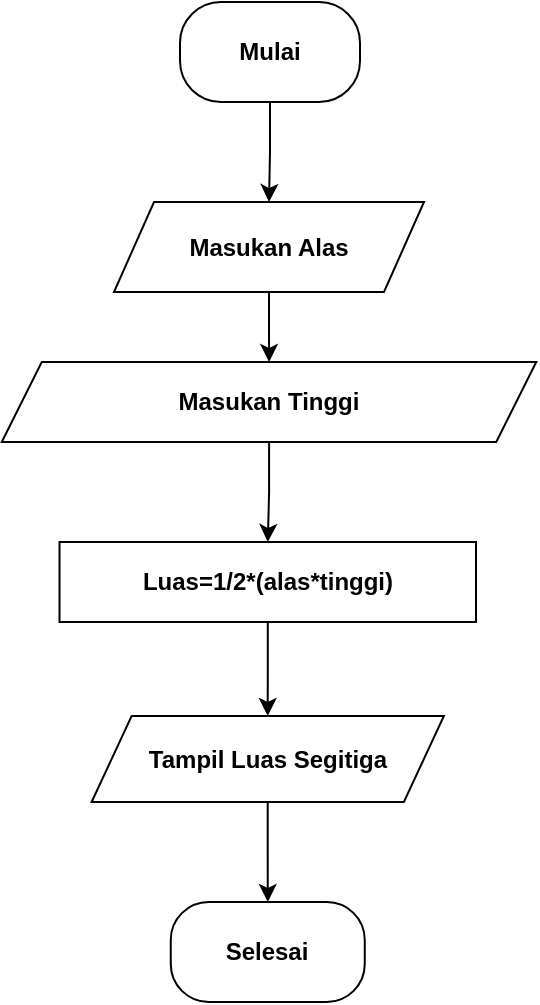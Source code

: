 <mxfile version="22.0.8" type="github">
  <diagram id="C5RBs43oDa-KdzZeNtuy" name="Page-1">
    <mxGraphModel dx="794" dy="456" grid="1" gridSize="10" guides="1" tooltips="1" connect="1" arrows="1" fold="1" page="1" pageScale="1" pageWidth="827" pageHeight="1169" math="0" shadow="0">
      <root>
        <mxCell id="WIyWlLk6GJQsqaUBKTNV-0" />
        <mxCell id="WIyWlLk6GJQsqaUBKTNV-1" parent="WIyWlLk6GJQsqaUBKTNV-0" />
        <mxCell id="lDcDvl0naSP_OTUjNgAg-2" value="" style="edgeStyle=orthogonalEdgeStyle;rounded=0;orthogonalLoop=1;jettySize=auto;html=1;fontStyle=1" edge="1" parent="WIyWlLk6GJQsqaUBKTNV-1" source="lDcDvl0naSP_OTUjNgAg-0" target="lDcDvl0naSP_OTUjNgAg-1">
          <mxGeometry relative="1" as="geometry" />
        </mxCell>
        <mxCell id="lDcDvl0naSP_OTUjNgAg-0" value="Mulai" style="rounded=1;whiteSpace=wrap;html=1;arcSize=41;fontStyle=1" vertex="1" parent="WIyWlLk6GJQsqaUBKTNV-1">
          <mxGeometry x="330" y="60" width="90" height="50" as="geometry" />
        </mxCell>
        <mxCell id="lDcDvl0naSP_OTUjNgAg-3" style="edgeStyle=orthogonalEdgeStyle;rounded=0;orthogonalLoop=1;jettySize=auto;html=1;fontStyle=1" edge="1" parent="WIyWlLk6GJQsqaUBKTNV-1" source="lDcDvl0naSP_OTUjNgAg-1" target="lDcDvl0naSP_OTUjNgAg-5">
          <mxGeometry relative="1" as="geometry">
            <mxPoint x="375" y="250" as="targetPoint" />
          </mxGeometry>
        </mxCell>
        <mxCell id="lDcDvl0naSP_OTUjNgAg-1" value="Masukan Alas" style="shape=parallelogram;perimeter=parallelogramPerimeter;whiteSpace=wrap;html=1;fixedSize=1;rounded=1;arcSize=0;fontStyle=1" vertex="1" parent="WIyWlLk6GJQsqaUBKTNV-1">
          <mxGeometry x="297" y="160" width="155" height="45" as="geometry" />
        </mxCell>
        <mxCell id="lDcDvl0naSP_OTUjNgAg-7" value="" style="edgeStyle=orthogonalEdgeStyle;rounded=0;orthogonalLoop=1;jettySize=auto;html=1;fontStyle=1" edge="1" parent="WIyWlLk6GJQsqaUBKTNV-1" source="lDcDvl0naSP_OTUjNgAg-5" target="lDcDvl0naSP_OTUjNgAg-6">
          <mxGeometry relative="1" as="geometry" />
        </mxCell>
        <mxCell id="lDcDvl0naSP_OTUjNgAg-5" value="Masukan Tinggi" style="shape=parallelogram;perimeter=parallelogramPerimeter;whiteSpace=wrap;html=1;fixedSize=1;fontStyle=1" vertex="1" parent="WIyWlLk6GJQsqaUBKTNV-1">
          <mxGeometry x="240.88" y="240" width="267.25" height="40" as="geometry" />
        </mxCell>
        <mxCell id="lDcDvl0naSP_OTUjNgAg-9" value="" style="edgeStyle=orthogonalEdgeStyle;rounded=0;orthogonalLoop=1;jettySize=auto;html=1;fontStyle=1" edge="1" parent="WIyWlLk6GJQsqaUBKTNV-1" source="lDcDvl0naSP_OTUjNgAg-6" target="lDcDvl0naSP_OTUjNgAg-8">
          <mxGeometry relative="1" as="geometry" />
        </mxCell>
        <mxCell id="lDcDvl0naSP_OTUjNgAg-6" value="Luas=1/2*(alas*tinggi)" style="whiteSpace=wrap;html=1;fontStyle=1" vertex="1" parent="WIyWlLk6GJQsqaUBKTNV-1">
          <mxGeometry x="269.76" y="330" width="208.24" height="40" as="geometry" />
        </mxCell>
        <mxCell id="lDcDvl0naSP_OTUjNgAg-11" value="" style="edgeStyle=orthogonalEdgeStyle;rounded=0;orthogonalLoop=1;jettySize=auto;html=1;fontStyle=1" edge="1" parent="WIyWlLk6GJQsqaUBKTNV-1" source="lDcDvl0naSP_OTUjNgAg-8" target="lDcDvl0naSP_OTUjNgAg-10">
          <mxGeometry relative="1" as="geometry" />
        </mxCell>
        <mxCell id="lDcDvl0naSP_OTUjNgAg-8" value="Tampil Luas Segitiga" style="shape=parallelogram;perimeter=parallelogramPerimeter;whiteSpace=wrap;html=1;fixedSize=1;fontStyle=1" vertex="1" parent="WIyWlLk6GJQsqaUBKTNV-1">
          <mxGeometry x="285.82" y="417" width="176.12" height="43" as="geometry" />
        </mxCell>
        <mxCell id="lDcDvl0naSP_OTUjNgAg-10" value="Selesai" style="rounded=1;whiteSpace=wrap;html=1;arcSize=38;fontStyle=1" vertex="1" parent="WIyWlLk6GJQsqaUBKTNV-1">
          <mxGeometry x="325.38" y="510" width="97" height="50" as="geometry" />
        </mxCell>
      </root>
    </mxGraphModel>
  </diagram>
</mxfile>
